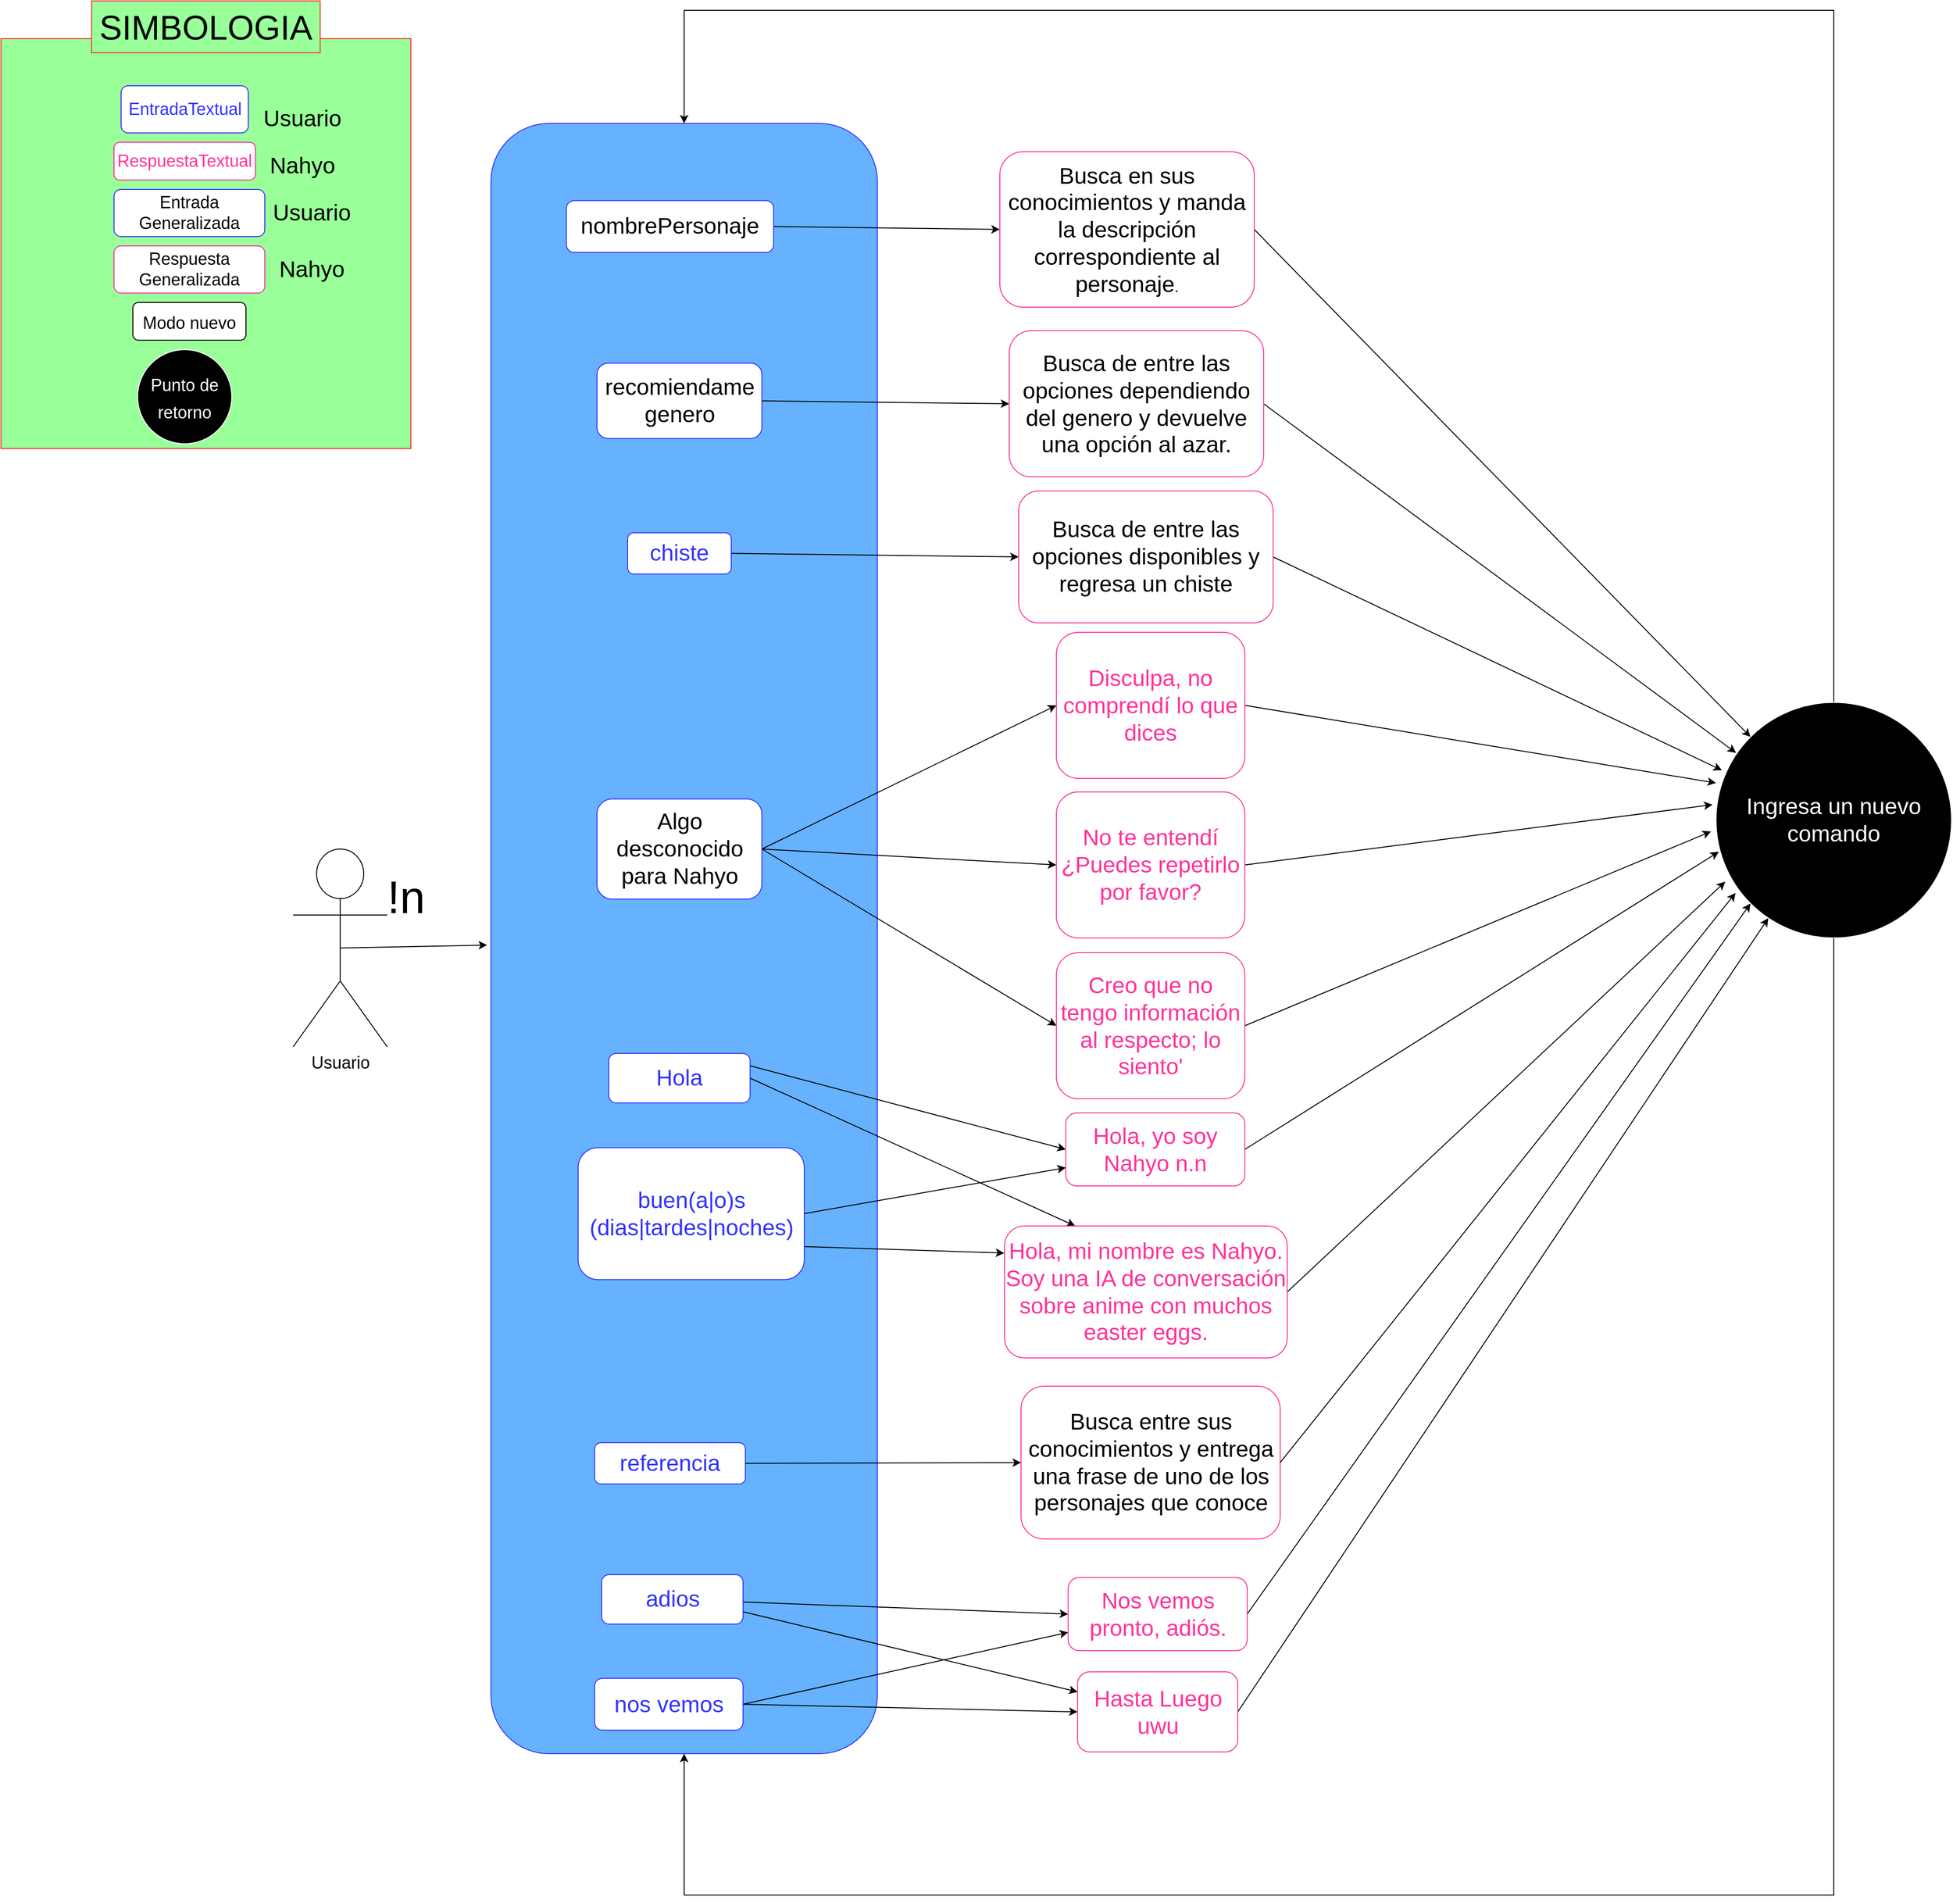 <mxfile version="18.2.0" type="github">
  <diagram id="y0lm4xWFlt4G_mDsejn6" name="Page-1">
    <mxGraphModel dx="5532" dy="3456" grid="1" gridSize="10" guides="1" tooltips="1" connect="1" arrows="1" fold="1" page="1" pageScale="1" pageWidth="1100" pageHeight="1700" math="0" shadow="0">
      <root>
        <mxCell id="0" />
        <mxCell id="1" parent="0" />
        <mxCell id="Rr0noc_8IirMrVHqaUuR-71" value="" style="rounded=1;whiteSpace=wrap;html=1;fontSize=24;fontColor=#FFFFFF;strokeColor=#3333FF;fillColor=#66B2FF;direction=south;" parent="1" vertex="1">
          <mxGeometry x="-520" y="-1530" width="410" height="1730" as="geometry" />
        </mxCell>
        <mxCell id="6b0wmNzjnd70WcM3Avmy-1" value="" style="whiteSpace=wrap;html=1;aspect=fixed;labelBackgroundColor=none;fontSize=18;fontColor=#000000;strokeColor=#FF3333;fillColor=#99FF99;" parent="1" vertex="1">
          <mxGeometry x="-1040" y="-1620" width="435" height="435" as="geometry" />
        </mxCell>
        <mxCell id="6b0wmNzjnd70WcM3Avmy-2" style="rounded=0;orthogonalLoop=1;jettySize=auto;html=1;entryX=0;entryY=0.5;entryDx=0;entryDy=0;exitX=1;exitY=0.25;exitDx=0;exitDy=0;" parent="1" source="6b0wmNzjnd70WcM3Avmy-4" target="6b0wmNzjnd70WcM3Avmy-8" edge="1">
          <mxGeometry relative="1" as="geometry">
            <mxPoint x="130" y="-432.5" as="targetPoint" />
          </mxGeometry>
        </mxCell>
        <mxCell id="6b0wmNzjnd70WcM3Avmy-3" style="rounded=0;orthogonalLoop=1;jettySize=auto;html=1;exitX=1;exitY=0.5;exitDx=0;exitDy=0;entryX=0.25;entryY=0;entryDx=0;entryDy=0;" parent="1" source="6b0wmNzjnd70WcM3Avmy-4" target="6b0wmNzjnd70WcM3Avmy-9" edge="1">
          <mxGeometry relative="1" as="geometry" />
        </mxCell>
        <mxCell id="6b0wmNzjnd70WcM3Avmy-4" value="&lt;div&gt;&lt;font style=&quot;font-size: 24px;&quot; color=&quot;#3333FF&quot;&gt;Hola&lt;/font&gt;&lt;/div&gt;" style="rounded=1;whiteSpace=wrap;html=1;strokeColor=#3333FF;" parent="1" vertex="1">
          <mxGeometry x="-395" y="-543.12" width="150" height="52.5" as="geometry" />
        </mxCell>
        <mxCell id="6b0wmNzjnd70WcM3Avmy-5" style="rounded=0;orthogonalLoop=1;jettySize=auto;html=1;exitX=1;exitY=0.75;exitDx=0;exitDy=0;entryX=-0.001;entryY=0.205;entryDx=0;entryDy=0;entryPerimeter=0;" parent="1" source="6b0wmNzjnd70WcM3Avmy-7" target="6b0wmNzjnd70WcM3Avmy-9" edge="1">
          <mxGeometry relative="1" as="geometry" />
        </mxCell>
        <mxCell id="6b0wmNzjnd70WcM3Avmy-6" style="edgeStyle=none;rounded=0;orthogonalLoop=1;jettySize=auto;html=1;exitX=1;exitY=0.5;exitDx=0;exitDy=0;entryX=0;entryY=0.75;entryDx=0;entryDy=0;" parent="1" source="6b0wmNzjnd70WcM3Avmy-7" target="6b0wmNzjnd70WcM3Avmy-8" edge="1">
          <mxGeometry relative="1" as="geometry" />
        </mxCell>
        <mxCell id="6b0wmNzjnd70WcM3Avmy-7" value="&lt;font style=&quot;font-size: 24px;&quot; color=&quot;#3333FF&quot;&gt;buen(a|o)s (dias|tardes|noches)&lt;/font&gt;" style="rounded=1;whiteSpace=wrap;html=1;strokeColor=#3333FF;" parent="1" vertex="1">
          <mxGeometry x="-427.5" y="-443.12" width="240" height="140" as="geometry" />
        </mxCell>
        <mxCell id="Rr0noc_8IirMrVHqaUuR-65" style="edgeStyle=none;rounded=0;orthogonalLoop=1;jettySize=auto;html=1;exitX=1;exitY=0.5;exitDx=0;exitDy=0;fontSize=24;fontColor=#FFFFFF;entryX=0.012;entryY=0.634;entryDx=0;entryDy=0;entryPerimeter=0;" parent="1" source="6b0wmNzjnd70WcM3Avmy-8" target="Rr0noc_8IirMrVHqaUuR-58" edge="1">
          <mxGeometry relative="1" as="geometry">
            <mxPoint x="760" y="-900" as="targetPoint" />
          </mxGeometry>
        </mxCell>
        <mxCell id="6b0wmNzjnd70WcM3Avmy-8" value="&lt;font style=&quot;font-size: 24px;&quot; color=&quot;#FF3399&quot;&gt;Hola, yo soy Nahyo n.n&lt;/font&gt;" style="rounded=1;whiteSpace=wrap;html=1;strokeColor=#FF3399;" parent="1" vertex="1">
          <mxGeometry x="90" y="-480" width="190" height="77.5" as="geometry" />
        </mxCell>
        <mxCell id="Rr0noc_8IirMrVHqaUuR-66" style="edgeStyle=none;rounded=0;orthogonalLoop=1;jettySize=auto;html=1;exitX=1;exitY=0.5;exitDx=0;exitDy=0;entryX=0.039;entryY=0.761;entryDx=0;entryDy=0;entryPerimeter=0;fontSize=24;fontColor=#FFFFFF;" parent="1" source="6b0wmNzjnd70WcM3Avmy-9" target="Rr0noc_8IirMrVHqaUuR-58" edge="1">
          <mxGeometry relative="1" as="geometry" />
        </mxCell>
        <mxCell id="6b0wmNzjnd70WcM3Avmy-9" value="&lt;font style=&quot;font-size: 24px;&quot; color=&quot;#FF3399&quot;&gt;Hola, mi nombre es Nahyo. Soy una IA de conversación sobre anime con muchos easter eggs.&lt;/font&gt;" style="rounded=1;whiteSpace=wrap;html=1;strokeColor=#FF3399;" parent="1" vertex="1">
          <mxGeometry x="25" y="-360" width="300" height="140" as="geometry" />
        </mxCell>
        <mxCell id="6b0wmNzjnd70WcM3Avmy-10" value="&lt;font style=&quot;font-size: 18px;&quot; color=&quot;#3333FF&quot;&gt;EntradaTextual&lt;/font&gt; " style="rounded=1;whiteSpace=wrap;html=1;strokeColor=#3333FF;fillColor=#FFFFFF;" parent="1" vertex="1">
          <mxGeometry x="-912.5" y="-1570" width="135" height="50" as="geometry" />
        </mxCell>
        <mxCell id="6b0wmNzjnd70WcM3Avmy-11" value="&lt;font style=&quot;font-size: 24px;&quot;&gt;Usuario&lt;/font&gt;" style="text;html=1;strokeColor=none;fillColor=none;align=center;verticalAlign=middle;whiteSpace=wrap;rounded=0;" parent="1" vertex="1">
          <mxGeometry x="-750" y="-1550" width="60" height="30" as="geometry" />
        </mxCell>
        <mxCell id="6b0wmNzjnd70WcM3Avmy-12" value="&lt;font style=&quot;font-size: 18px;&quot; color=&quot;#FF3399&quot;&gt;RespuestaTextual&lt;/font&gt;" style="rounded=1;whiteSpace=wrap;html=1;strokeColor=#FF3399;fillColor=#FFFFFF;" parent="1" vertex="1">
          <mxGeometry x="-920" y="-1510" width="150" height="40" as="geometry" />
        </mxCell>
        <mxCell id="6b0wmNzjnd70WcM3Avmy-13" value="&lt;font style=&quot;font-size: 24px;&quot;&gt;Nahyo&lt;/font&gt;" style="text;html=1;strokeColor=none;fillColor=none;align=center;verticalAlign=middle;whiteSpace=wrap;rounded=0;" parent="1" vertex="1">
          <mxGeometry x="-750" y="-1500" width="60" height="30" as="geometry" />
        </mxCell>
        <mxCell id="6b0wmNzjnd70WcM3Avmy-14" value="&lt;font style=&quot;font-size: 18px;&quot;&gt;Entrada Generalizada&lt;/font&gt;" style="rounded=1;whiteSpace=wrap;html=1;strokeColor=#3333FF;fillColor=#FFFFFF;" parent="1" vertex="1">
          <mxGeometry x="-920" y="-1460" width="160" height="50" as="geometry" />
        </mxCell>
        <mxCell id="6b0wmNzjnd70WcM3Avmy-16" value="&lt;font style=&quot;font-size: 18px;&quot;&gt;Respuesta Generalizada&lt;/font&gt;" style="rounded=1;whiteSpace=wrap;html=1;strokeColor=#FF3399;fillColor=#FFFFFF;" parent="1" vertex="1">
          <mxGeometry x="-920" y="-1400" width="160" height="50" as="geometry" />
        </mxCell>
        <mxCell id="6b0wmNzjnd70WcM3Avmy-17" value="&lt;font style=&quot;font-size: 24px;&quot;&gt;Nahyo&lt;/font&gt;" style="text;html=1;strokeColor=none;fillColor=none;align=center;verticalAlign=middle;whiteSpace=wrap;rounded=0;" parent="1" vertex="1">
          <mxGeometry x="-740" y="-1390" width="60" height="30" as="geometry" />
        </mxCell>
        <mxCell id="6b0wmNzjnd70WcM3Avmy-18" value="&lt;font style=&quot;font-size: 36px;&quot;&gt;SIMBOLOGIA&lt;/font&gt;" style="text;html=1;strokeColor=#FF3333;fillColor=#99FF99;align=center;verticalAlign=middle;whiteSpace=wrap;rounded=0;labelBackgroundColor=none;fontSize=18;fontColor=#000000;" parent="1" vertex="1">
          <mxGeometry x="-943.75" y="-1660" width="242.5" height="55" as="geometry" />
        </mxCell>
        <mxCell id="6b0wmNzjnd70WcM3Avmy-19" style="edgeStyle=none;rounded=0;orthogonalLoop=1;jettySize=auto;html=1;exitX=1;exitY=0.5;exitDx=0;exitDy=0;entryX=0;entryY=0.5;entryDx=0;entryDy=0;fontSize=18;" parent="1" source="6b0wmNzjnd70WcM3Avmy-20" target="6b0wmNzjnd70WcM3Avmy-21" edge="1">
          <mxGeometry relative="1" as="geometry" />
        </mxCell>
        <mxCell id="6b0wmNzjnd70WcM3Avmy-20" value="&lt;font style=&quot;font-size: 24px;&quot;&gt;nombrePersonaje&lt;/font&gt;" style="rounded=1;whiteSpace=wrap;html=1;strokeColor=#3333FF;" parent="1" vertex="1">
          <mxGeometry x="-440" y="-1448.12" width="220" height="55" as="geometry" />
        </mxCell>
        <mxCell id="Rr0noc_8IirMrVHqaUuR-59" style="edgeStyle=none;rounded=0;orthogonalLoop=1;jettySize=auto;html=1;exitX=1;exitY=0.5;exitDx=0;exitDy=0;entryX=0;entryY=0;entryDx=0;entryDy=0;fontSize=24;fontColor=#FFFFFF;" parent="1" source="6b0wmNzjnd70WcM3Avmy-21" target="Rr0noc_8IirMrVHqaUuR-58" edge="1">
          <mxGeometry relative="1" as="geometry" />
        </mxCell>
        <mxCell id="6b0wmNzjnd70WcM3Avmy-21" value="&lt;div&gt;&lt;font style=&quot;font-size: 24px;&quot;&gt;Busca en sus conocimientos y manda la descripción correspondiente al personaje&lt;/font&gt;&lt;font size=&quot;3&quot;&gt;.&lt;/font&gt;&lt;/div&gt;" style="rounded=1;whiteSpace=wrap;html=1;strokeColor=#FF3399;" parent="1" vertex="1">
          <mxGeometry x="20" y="-1500" width="270" height="165" as="geometry" />
        </mxCell>
        <mxCell id="F1ygYG-BHUm1ro31WrMz-1" style="edgeStyle=none;rounded=0;orthogonalLoop=1;jettySize=auto;html=1;exitX=1;exitY=0.5;exitDx=0;exitDy=0;entryX=0;entryY=0.5;entryDx=0;entryDy=0;fontSize=18;" parent="1" source="F1ygYG-BHUm1ro31WrMz-2" target="F1ygYG-BHUm1ro31WrMz-3" edge="1">
          <mxGeometry relative="1" as="geometry" />
        </mxCell>
        <mxCell id="F1ygYG-BHUm1ro31WrMz-2" value="&lt;font style=&quot;font-size: 24px;&quot;&gt;recomiendame genero&lt;/font&gt;" style="rounded=1;whiteSpace=wrap;html=1;strokeColor=#3333FF;" parent="1" vertex="1">
          <mxGeometry x="-407.5" y="-1275.62" width="175" height="80" as="geometry" />
        </mxCell>
        <mxCell id="Rr0noc_8IirMrVHqaUuR-60" style="edgeStyle=none;rounded=0;orthogonalLoop=1;jettySize=auto;html=1;exitX=1;exitY=0.5;exitDx=0;exitDy=0;fontSize=24;fontColor=#FFFFFF;entryX=0.085;entryY=0.214;entryDx=0;entryDy=0;entryPerimeter=0;" parent="1" source="F1ygYG-BHUm1ro31WrMz-3" target="Rr0noc_8IirMrVHqaUuR-58" edge="1">
          <mxGeometry relative="1" as="geometry" />
        </mxCell>
        <mxCell id="F1ygYG-BHUm1ro31WrMz-3" value="&lt;font style=&quot;font-size: 24px;&quot;&gt;Busca de entre las opciones dependiendo del genero y devuelve una opción al azar.&lt;/font&gt;" style="rounded=1;whiteSpace=wrap;html=1;strokeColor=#FF3399;" parent="1" vertex="1">
          <mxGeometry x="30" y="-1310" width="270" height="155" as="geometry" />
        </mxCell>
        <mxCell id="F1ygYG-BHUm1ro31WrMz-36" style="edgeStyle=none;rounded=0;orthogonalLoop=1;jettySize=auto;html=1;exitX=0.5;exitY=0.5;exitDx=0;exitDy=0;exitPerimeter=0;fontSize=24;entryX=0.504;entryY=1.01;entryDx=0;entryDy=0;entryPerimeter=0;" parent="1" source="F1ygYG-BHUm1ro31WrMz-7" target="Rr0noc_8IirMrVHqaUuR-71" edge="1">
          <mxGeometry relative="1" as="geometry">
            <mxPoint x="-510" y="-665" as="targetPoint" />
          </mxGeometry>
        </mxCell>
        <mxCell id="F1ygYG-BHUm1ro31WrMz-7" value="Usuario" style="shape=umlActor;verticalLabelPosition=bottom;verticalAlign=top;html=1;outlineConnect=0;fontSize=18;" parent="1" vertex="1">
          <mxGeometry x="-730" y="-760" width="100" height="210" as="geometry" />
        </mxCell>
        <mxCell id="F1ygYG-BHUm1ro31WrMz-10" value="&lt;font style=&quot;font-size: 24px;&quot;&gt;Usuario&lt;/font&gt;" style="text;html=1;strokeColor=none;fillColor=none;align=center;verticalAlign=middle;whiteSpace=wrap;rounded=0;" parent="1" vertex="1">
          <mxGeometry x="-740" y="-1450" width="60" height="30" as="geometry" />
        </mxCell>
        <mxCell id="Rr0noc_8IirMrVHqaUuR-10" style="edgeStyle=none;rounded=0;orthogonalLoop=1;jettySize=auto;html=1;exitX=1;exitY=0.5;exitDx=0;exitDy=0;entryX=0;entryY=0.5;entryDx=0;entryDy=0;fontSize=18;" parent="1" source="Rr0noc_8IirMrVHqaUuR-11" target="Rr0noc_8IirMrVHqaUuR-12" edge="1">
          <mxGeometry relative="1" as="geometry" />
        </mxCell>
        <mxCell id="Rr0noc_8IirMrVHqaUuR-11" value="&lt;font style=&quot;font-size: 24px;&quot; color=&quot;#3333FF&quot;&gt;chiste&lt;/font&gt;" style="rounded=1;whiteSpace=wrap;html=1;strokeColor=#3333FF;" parent="1" vertex="1">
          <mxGeometry x="-375" y="-1095.62" width="110" height="43.75" as="geometry" />
        </mxCell>
        <mxCell id="Rr0noc_8IirMrVHqaUuR-61" style="edgeStyle=none;rounded=0;orthogonalLoop=1;jettySize=auto;html=1;exitX=1;exitY=0.5;exitDx=0;exitDy=0;fontSize=24;fontColor=#FFFFFF;entryX=0.025;entryY=0.288;entryDx=0;entryDy=0;entryPerimeter=0;" parent="1" source="Rr0noc_8IirMrVHqaUuR-12" target="Rr0noc_8IirMrVHqaUuR-58" edge="1">
          <mxGeometry relative="1" as="geometry" />
        </mxCell>
        <mxCell id="Rr0noc_8IirMrVHqaUuR-12" value="&lt;font style=&quot;font-size: 24px;&quot;&gt;Busca de entre las opciones disponibles y regresa un chiste&lt;br&gt;&lt;/font&gt;" style="rounded=1;whiteSpace=wrap;html=1;strokeColor=#FF3399;" parent="1" vertex="1">
          <mxGeometry x="40" y="-1140" width="270" height="140" as="geometry" />
        </mxCell>
        <mxCell id="Rr0noc_8IirMrVHqaUuR-14" style="edgeStyle=none;rounded=0;orthogonalLoop=1;jettySize=auto;html=1;exitX=1;exitY=0.5;exitDx=0;exitDy=0;entryX=0;entryY=0.5;entryDx=0;entryDy=0;fontSize=18;" parent="1" source="Rr0noc_8IirMrVHqaUuR-15" target="Rr0noc_8IirMrVHqaUuR-16" edge="1">
          <mxGeometry relative="1" as="geometry" />
        </mxCell>
        <mxCell id="Rr0noc_8IirMrVHqaUuR-22" style="rounded=0;orthogonalLoop=1;jettySize=auto;html=1;exitX=1;exitY=0.5;exitDx=0;exitDy=0;entryX=0;entryY=0.5;entryDx=0;entryDy=0;fontSize=24;fontColor=#FF3399;" parent="1" source="Rr0noc_8IirMrVHqaUuR-15" target="Rr0noc_8IirMrVHqaUuR-21" edge="1">
          <mxGeometry relative="1" as="geometry" />
        </mxCell>
        <mxCell id="Rr0noc_8IirMrVHqaUuR-26" style="edgeStyle=none;rounded=0;orthogonalLoop=1;jettySize=auto;html=1;exitX=1;exitY=0.5;exitDx=0;exitDy=0;entryX=0;entryY=0.5;entryDx=0;entryDy=0;fontSize=24;fontColor=#FF3399;" parent="1" source="Rr0noc_8IirMrVHqaUuR-15" target="Rr0noc_8IirMrVHqaUuR-24" edge="1">
          <mxGeometry relative="1" as="geometry" />
        </mxCell>
        <mxCell id="Rr0noc_8IirMrVHqaUuR-15" value="&lt;font style=&quot;font-size: 24px;&quot;&gt;Algo desconocido para Nahyo&lt;/font&gt;" style="rounded=1;whiteSpace=wrap;html=1;strokeColor=#3333FF;" parent="1" vertex="1">
          <mxGeometry x="-407.5" y="-813.12" width="175" height="106.25" as="geometry" />
        </mxCell>
        <mxCell id="Rr0noc_8IirMrVHqaUuR-63" style="edgeStyle=none;rounded=0;orthogonalLoop=1;jettySize=auto;html=1;exitX=1;exitY=0.5;exitDx=0;exitDy=0;entryX=-0.015;entryY=0.434;entryDx=0;entryDy=0;entryPerimeter=0;fontSize=24;fontColor=#FFFFFF;" parent="1" source="Rr0noc_8IirMrVHqaUuR-16" target="Rr0noc_8IirMrVHqaUuR-58" edge="1">
          <mxGeometry relative="1" as="geometry" />
        </mxCell>
        <mxCell id="Rr0noc_8IirMrVHqaUuR-16" value="&lt;font style=&quot;font-size: 24px;&quot; color=&quot;#FF3399&quot;&gt;No te entendí ¿Puedes repetirlo por favor?&lt;/font&gt;" style="rounded=1;whiteSpace=wrap;html=1;strokeColor=#FF3399;" parent="1" vertex="1">
          <mxGeometry x="80" y="-820.62" width="200" height="155" as="geometry" />
        </mxCell>
        <mxCell id="Rr0noc_8IirMrVHqaUuR-64" style="edgeStyle=none;rounded=0;orthogonalLoop=1;jettySize=auto;html=1;exitX=1;exitY=0.5;exitDx=0;exitDy=0;entryX=-0.021;entryY=0.548;entryDx=0;entryDy=0;fontSize=24;fontColor=#FFFFFF;entryPerimeter=0;" parent="1" source="Rr0noc_8IirMrVHqaUuR-21" target="Rr0noc_8IirMrVHqaUuR-58" edge="1">
          <mxGeometry relative="1" as="geometry" />
        </mxCell>
        <mxCell id="Rr0noc_8IirMrVHqaUuR-21" value="&lt;font style=&quot;font-size: 24px;&quot; color=&quot;#FF3399&quot;&gt;Creo que no tengo información al respecto; lo siento&#39;&lt;br&gt;&lt;/font&gt;" style="rounded=1;whiteSpace=wrap;html=1;strokeColor=#FF3399;" parent="1" vertex="1">
          <mxGeometry x="80" y="-650" width="200" height="155" as="geometry" />
        </mxCell>
        <mxCell id="Rr0noc_8IirMrVHqaUuR-62" style="edgeStyle=none;rounded=0;orthogonalLoop=1;jettySize=auto;html=1;exitX=1;exitY=0.5;exitDx=0;exitDy=0;entryX=0;entryY=0.342;entryDx=0;entryDy=0;entryPerimeter=0;fontSize=24;fontColor=#FFFFFF;" parent="1" source="Rr0noc_8IirMrVHqaUuR-24" target="Rr0noc_8IirMrVHqaUuR-58" edge="1">
          <mxGeometry relative="1" as="geometry" />
        </mxCell>
        <mxCell id="Rr0noc_8IirMrVHqaUuR-24" value="&lt;font style=&quot;font-size: 24px;&quot; color=&quot;#FF3399&quot;&gt;Disculpa, no comprendí lo que dices&lt;br&gt;&lt;/font&gt;" style="rounded=1;whiteSpace=wrap;html=1;strokeColor=#FF3399;" parent="1" vertex="1">
          <mxGeometry x="80" y="-990" width="200" height="155" as="geometry" />
        </mxCell>
        <mxCell id="Rr0noc_8IirMrVHqaUuR-42" style="rounded=0;orthogonalLoop=1;jettySize=auto;html=1;entryX=0;entryY=0.5;entryDx=0;entryDy=0;" parent="1" source="Rr0noc_8IirMrVHqaUuR-44" target="Rr0noc_8IirMrVHqaUuR-48" edge="1">
          <mxGeometry relative="1" as="geometry">
            <mxPoint x="132.5" y="90.62" as="targetPoint" />
          </mxGeometry>
        </mxCell>
        <mxCell id="Rr0noc_8IirMrVHqaUuR-43" style="rounded=0;orthogonalLoop=1;jettySize=auto;html=1;exitX=1;exitY=0.75;exitDx=0;exitDy=0;entryX=0;entryY=0.25;entryDx=0;entryDy=0;" parent="1" source="Rr0noc_8IirMrVHqaUuR-44" target="Rr0noc_8IirMrVHqaUuR-49" edge="1">
          <mxGeometry relative="1" as="geometry" />
        </mxCell>
        <mxCell id="Rr0noc_8IirMrVHqaUuR-44" value="&lt;font style=&quot;font-size: 24px;&quot; color=&quot;#3333FF&quot;&gt;adios&lt;/font&gt;" style="rounded=1;whiteSpace=wrap;html=1;strokeColor=#3333FF;" parent="1" vertex="1">
          <mxGeometry x="-402.5" y="10" width="150" height="52.5" as="geometry" />
        </mxCell>
        <mxCell id="Rr0noc_8IirMrVHqaUuR-45" style="rounded=0;orthogonalLoop=1;jettySize=auto;html=1;exitX=1;exitY=0.5;exitDx=0;exitDy=0;entryX=0;entryY=0.5;entryDx=0;entryDy=0;" parent="1" source="Rr0noc_8IirMrVHqaUuR-47" target="Rr0noc_8IirMrVHqaUuR-49" edge="1">
          <mxGeometry relative="1" as="geometry" />
        </mxCell>
        <mxCell id="Rr0noc_8IirMrVHqaUuR-46" style="edgeStyle=none;rounded=0;orthogonalLoop=1;jettySize=auto;html=1;exitX=1;exitY=0.5;exitDx=0;exitDy=0;entryX=0;entryY=0.75;entryDx=0;entryDy=0;" parent="1" source="Rr0noc_8IirMrVHqaUuR-47" target="Rr0noc_8IirMrVHqaUuR-48" edge="1">
          <mxGeometry relative="1" as="geometry" />
        </mxCell>
        <mxCell id="Rr0noc_8IirMrVHqaUuR-47" value="&lt;font style=&quot;font-size: 24px;&quot; color=&quot;#3333FF&quot;&gt;nos vemos&lt;br&gt;&lt;/font&gt;" style="rounded=1;whiteSpace=wrap;html=1;strokeColor=#3333FF;" parent="1" vertex="1">
          <mxGeometry x="-410" y="120" width="157.5" height="55" as="geometry" />
        </mxCell>
        <mxCell id="Rr0noc_8IirMrVHqaUuR-67" style="edgeStyle=none;rounded=0;orthogonalLoop=1;jettySize=auto;html=1;exitX=1;exitY=0.5;exitDx=0;exitDy=0;entryX=0;entryY=1;entryDx=0;entryDy=0;fontSize=24;fontColor=#FFFFFF;" parent="1" source="Rr0noc_8IirMrVHqaUuR-48" target="Rr0noc_8IirMrVHqaUuR-58" edge="1">
          <mxGeometry relative="1" as="geometry" />
        </mxCell>
        <mxCell id="Rr0noc_8IirMrVHqaUuR-48" value="&lt;font style=&quot;font-size: 24px;&quot; color=&quot;#FF3399&quot;&gt;Nos vemos pronto, adiós.&lt;br&gt;&lt;/font&gt;" style="rounded=1;whiteSpace=wrap;html=1;strokeColor=#FF3399;" parent="1" vertex="1">
          <mxGeometry x="92.5" y="13.12" width="190" height="77.5" as="geometry" />
        </mxCell>
        <mxCell id="Rr0noc_8IirMrVHqaUuR-68" style="edgeStyle=none;rounded=0;orthogonalLoop=1;jettySize=auto;html=1;exitX=1;exitY=0.5;exitDx=0;exitDy=0;fontSize=24;fontColor=#FFFFFF;" parent="1" source="Rr0noc_8IirMrVHqaUuR-49" target="Rr0noc_8IirMrVHqaUuR-58" edge="1">
          <mxGeometry relative="1" as="geometry" />
        </mxCell>
        <mxCell id="Rr0noc_8IirMrVHqaUuR-49" value="&lt;font style=&quot;font-size: 24px;&quot; color=&quot;#FF3399&quot;&gt;Hasta Luego uwu&lt;br&gt;&lt;/font&gt;" style="rounded=1;whiteSpace=wrap;html=1;strokeColor=#FF3399;" parent="1" vertex="1">
          <mxGeometry x="102.5" y="113.12" width="170" height="85" as="geometry" />
        </mxCell>
        <mxCell id="Rr0noc_8IirMrVHqaUuR-69" style="edgeStyle=orthogonalEdgeStyle;rounded=0;orthogonalLoop=1;jettySize=auto;html=1;exitX=0.5;exitY=0;exitDx=0;exitDy=0;entryX=0;entryY=0.5;entryDx=0;entryDy=0;fontSize=24;fontColor=#FFFFFF;" parent="1" source="Rr0noc_8IirMrVHqaUuR-58" target="Rr0noc_8IirMrVHqaUuR-71" edge="1">
          <mxGeometry relative="1" as="geometry">
            <Array as="points">
              <mxPoint x="905" y="-1650" />
              <mxPoint x="-315" y="-1650" />
            </Array>
          </mxGeometry>
        </mxCell>
        <mxCell id="Rr0noc_8IirMrVHqaUuR-70" style="edgeStyle=orthogonalEdgeStyle;rounded=0;orthogonalLoop=1;jettySize=auto;html=1;exitX=0.5;exitY=1;exitDx=0;exitDy=0;entryX=1;entryY=0.5;entryDx=0;entryDy=0;fontSize=24;fontColor=#FFFFFF;" parent="1" source="Rr0noc_8IirMrVHqaUuR-58" target="Rr0noc_8IirMrVHqaUuR-71" edge="1">
          <mxGeometry relative="1" as="geometry">
            <Array as="points">
              <mxPoint x="905" y="350" />
              <mxPoint x="-315" y="350" />
            </Array>
          </mxGeometry>
        </mxCell>
        <mxCell id="Rr0noc_8IirMrVHqaUuR-58" value="&lt;font color=&quot;#FFFFFF&quot;&gt;Ingresa un nuevo comando&lt;/font&gt;" style="ellipse;whiteSpace=wrap;html=1;aspect=fixed;fontSize=24;fontColor=#3333FF;strokeColor=#FFFFFF;fillColor=#000000;" parent="1" vertex="1">
          <mxGeometry x="780" y="-915.62" width="250" height="250" as="geometry" />
        </mxCell>
        <mxCell id="Rr0noc_8IirMrVHqaUuR-74" value="&lt;font style=&quot;font-size: 48px;&quot; color=&quot;#000000&quot;&gt;!n&lt;/font&gt;" style="text;html=1;strokeColor=none;fillColor=none;align=center;verticalAlign=middle;whiteSpace=wrap;rounded=0;fontSize=24;fontColor=#FFFFFF;rotation=0;" parent="1" vertex="1">
          <mxGeometry x="-680" y="-743.75" width="140" height="70" as="geometry" />
        </mxCell>
        <mxCell id="Rr0noc_8IirMrVHqaUuR-78" value="&lt;font style=&quot;font-size: 18px;&quot;&gt;Modo nuevo&lt;/font&gt;" style="rounded=1;whiteSpace=wrap;html=1;fontSize=24;" parent="1" vertex="1">
          <mxGeometry x="-900" y="-1340" width="120" height="40" as="geometry" />
        </mxCell>
        <mxCell id="Rr0noc_8IirMrVHqaUuR-79" value="&lt;font style=&quot;font-size: 18px;&quot; color=&quot;#FFFFFF&quot;&gt;Punto de retorno&lt;br&gt;&lt;/font&gt;" style="ellipse;whiteSpace=wrap;html=1;aspect=fixed;fontSize=24;fontColor=#3333FF;strokeColor=#FFFFFF;fillColor=#000000;" parent="1" vertex="1">
          <mxGeometry x="-895" y="-1290" width="100" height="100" as="geometry" />
        </mxCell>
        <mxCell id="vdoJmQ3De839JQpRtA3F-1" value="&lt;font style=&quot;font-size: 24px;&quot; color=&quot;#3333FF&quot;&gt;referencia&lt;/font&gt;" style="rounded=1;whiteSpace=wrap;html=1;strokeColor=#3333FF;" parent="1" vertex="1">
          <mxGeometry x="-410" y="-130" width="160" height="43.75" as="geometry" />
        </mxCell>
        <mxCell id="vdoJmQ3De839JQpRtA3F-2" style="edgeStyle=none;rounded=0;orthogonalLoop=1;jettySize=auto;html=1;exitX=1;exitY=0.5;exitDx=0;exitDy=0;entryX=0;entryY=0.5;entryDx=0;entryDy=0;" parent="1" source="vdoJmQ3De839JQpRtA3F-1" target="vdoJmQ3De839JQpRtA3F-3" edge="1">
          <mxGeometry relative="1" as="geometry">
            <mxPoint x="-245" y="-110" as="sourcePoint" />
            <mxPoint x="85" y="-120" as="targetPoint" />
          </mxGeometry>
        </mxCell>
        <mxCell id="vdoJmQ3De839JQpRtA3F-3" value="&lt;span style=&quot;font-size: 24px;&quot;&gt;Busca entre sus conocimientos y entrega una frase de uno de los personajes que conoce&lt;/span&gt;&lt;font style=&quot;font-size: 24px;&quot; color=&quot;#FF3399&quot;&gt;&lt;br&gt;&lt;/font&gt;" style="rounded=1;whiteSpace=wrap;html=1;strokeColor=#FF3399;" parent="1" vertex="1">
          <mxGeometry x="42.5" y="-190.0" width="275" height="162.18" as="geometry" />
        </mxCell>
        <mxCell id="vdoJmQ3De839JQpRtA3F-4" style="edgeStyle=none;rounded=0;orthogonalLoop=1;jettySize=auto;html=1;exitX=1;exitY=0.5;exitDx=0;exitDy=0;fontSize=24;fontColor=#FFFFFF;entryX=0.083;entryY=0.809;entryDx=0;entryDy=0;entryPerimeter=0;" parent="1" source="vdoJmQ3De839JQpRtA3F-3" target="Rr0noc_8IirMrVHqaUuR-58" edge="1">
          <mxGeometry relative="1" as="geometry">
            <mxPoint x="360" y="84.73" as="sourcePoint" />
            <mxPoint x="896.612" y="-560.002" as="targetPoint" />
          </mxGeometry>
        </mxCell>
      </root>
    </mxGraphModel>
  </diagram>
</mxfile>
